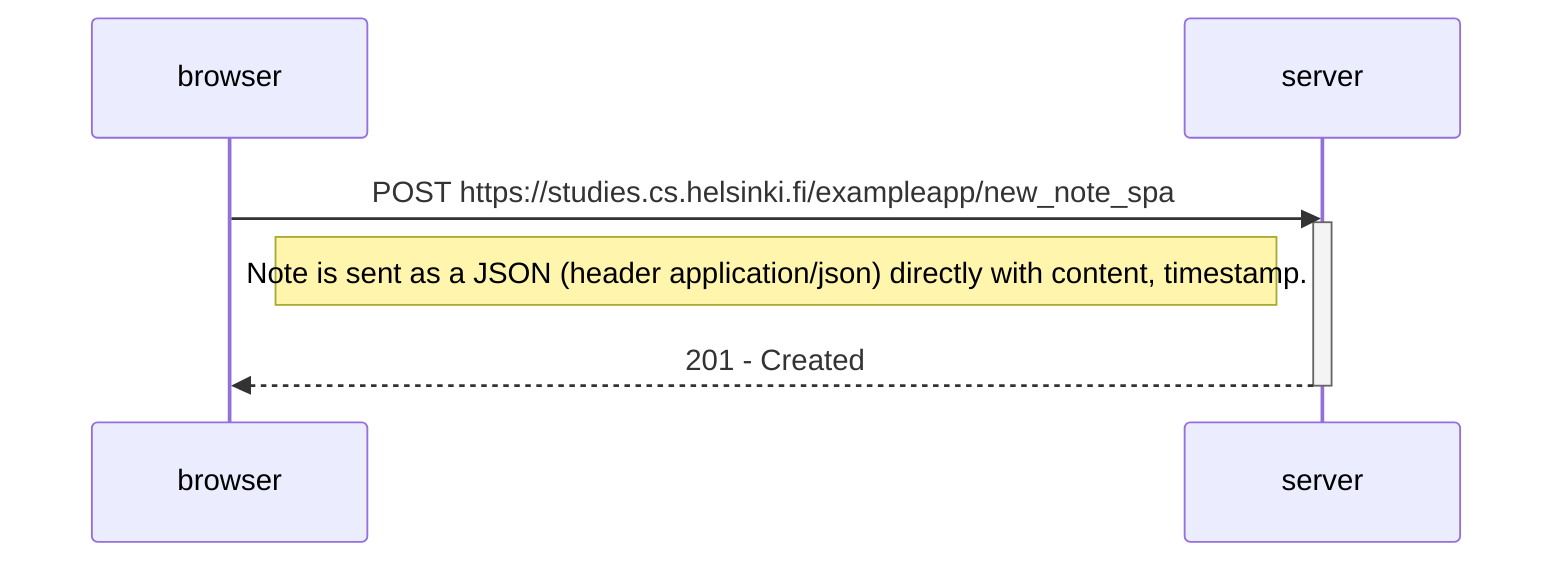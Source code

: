 sequenceDiagram
    participant browser
    participant server

    browser->>server: POST https://studies.cs.helsinki.fi/exampleapp/new_note_spa
    activate server
    Note right of browser: Note is sent as a JSON (header application/json) directly with content, timestamp.
    server-->>browser: 201 - Created
    deactivate server